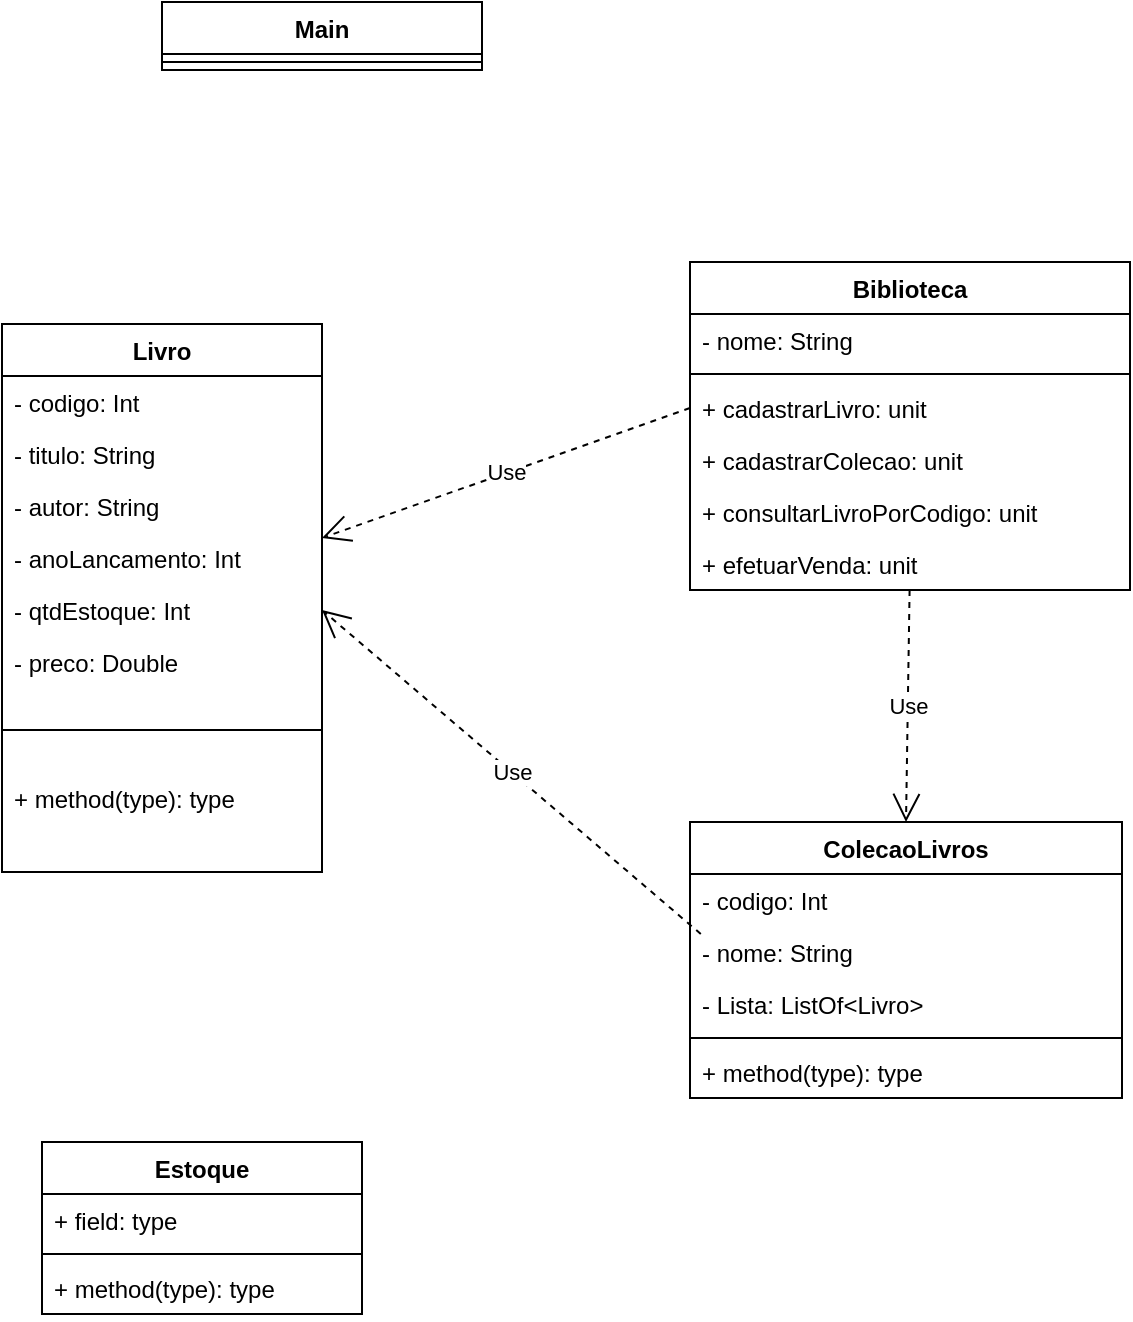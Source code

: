 <mxfile version="13.7.5" type="device"><diagram id="s21Q9LMhCyucz-MOBnfG" name="Page-1"><mxGraphModel dx="1200" dy="587" grid="1" gridSize="10" guides="1" tooltips="1" connect="1" arrows="1" fold="1" page="1" pageScale="1" pageWidth="827" pageHeight="1169" math="0" shadow="0"><root><mxCell id="0"/><mxCell id="1" parent="0"/><mxCell id="m0A5NhJuMgLVIXVfR278-21" value="Use" style="endArrow=open;endSize=12;dashed=1;html=1;entryX=1;entryY=0.115;entryDx=0;entryDy=0;entryPerimeter=0;exitX=0;exitY=0.5;exitDx=0;exitDy=0;" edge="1" parent="1" source="m0A5NhJuMgLVIXVfR278-17" target="m0A5NhJuMgLVIXVfR278-10"><mxGeometry width="160" relative="1" as="geometry"><mxPoint x="500" y="530" as="sourcePoint"/><mxPoint x="490" y="610" as="targetPoint"/></mxGeometry></mxCell><mxCell id="m0A5NhJuMgLVIXVfR278-26" value="Use" style="endArrow=open;endSize=12;dashed=1;html=1;exitX=0.025;exitY=1.154;exitDx=0;exitDy=0;exitPerimeter=0;entryX=1;entryY=0.5;entryDx=0;entryDy=0;" edge="1" parent="1" source="m0A5NhJuMgLVIXVfR278-23" target="m0A5NhJuMgLVIXVfR278-12"><mxGeometry width="160" relative="1" as="geometry"><mxPoint x="560" y="433" as="sourcePoint"/><mxPoint x="400" y="456.99" as="targetPoint"/></mxGeometry></mxCell><mxCell id="m0A5NhJuMgLVIXVfR278-27" value="Use" style="endArrow=open;endSize=12;dashed=1;html=1;entryX=0.5;entryY=0;entryDx=0;entryDy=0;" edge="1" parent="1" source="m0A5NhJuMgLVIXVfR278-20" target="m0A5NhJuMgLVIXVfR278-22"><mxGeometry width="160" relative="1" as="geometry"><mxPoint x="700" y="573" as="sourcePoint"/><mxPoint x="540" y="596.99" as="targetPoint"/></mxGeometry></mxCell><mxCell id="m0A5NhJuMgLVIXVfR278-1" value="Livro" style="swimlane;fontStyle=1;align=center;verticalAlign=top;childLayout=stackLayout;horizontal=1;startSize=26;horizontalStack=0;resizeParent=1;resizeParentMax=0;resizeLast=0;collapsible=1;marginBottom=0;" vertex="1" parent="1"><mxGeometry x="70" y="311" width="160" height="274" as="geometry"/></mxCell><mxCell id="m0A5NhJuMgLVIXVfR278-2" value="- codigo: Int" style="text;strokeColor=none;fillColor=none;align=left;verticalAlign=top;spacingLeft=4;spacingRight=4;overflow=hidden;rotatable=0;points=[[0,0.5],[1,0.5]];portConstraint=eastwest;" vertex="1" parent="m0A5NhJuMgLVIXVfR278-1"><mxGeometry y="26" width="160" height="26" as="geometry"/></mxCell><mxCell id="m0A5NhJuMgLVIXVfR278-8" value="- titulo: String" style="text;strokeColor=none;fillColor=none;align=left;verticalAlign=top;spacingLeft=4;spacingRight=4;overflow=hidden;rotatable=0;points=[[0,0.5],[1,0.5]];portConstraint=eastwest;" vertex="1" parent="m0A5NhJuMgLVIXVfR278-1"><mxGeometry y="52" width="160" height="26" as="geometry"/></mxCell><mxCell id="m0A5NhJuMgLVIXVfR278-9" value="- autor: String" style="text;strokeColor=none;fillColor=none;align=left;verticalAlign=top;spacingLeft=4;spacingRight=4;overflow=hidden;rotatable=0;points=[[0,0.5],[1,0.5]];portConstraint=eastwest;" vertex="1" parent="m0A5NhJuMgLVIXVfR278-1"><mxGeometry y="78" width="160" height="26" as="geometry"/></mxCell><mxCell id="m0A5NhJuMgLVIXVfR278-10" value="- anoLancamento: Int" style="text;strokeColor=none;fillColor=none;align=left;verticalAlign=top;spacingLeft=4;spacingRight=4;overflow=hidden;rotatable=0;points=[[0,0.5],[1,0.5]];portConstraint=eastwest;" vertex="1" parent="m0A5NhJuMgLVIXVfR278-1"><mxGeometry y="104" width="160" height="26" as="geometry"/></mxCell><mxCell id="m0A5NhJuMgLVIXVfR278-12" value="- qtdEstoque: Int" style="text;strokeColor=none;fillColor=none;align=left;verticalAlign=top;spacingLeft=4;spacingRight=4;overflow=hidden;rotatable=0;points=[[0,0.5],[1,0.5]];portConstraint=eastwest;" vertex="1" parent="m0A5NhJuMgLVIXVfR278-1"><mxGeometry y="130" width="160" height="26" as="geometry"/></mxCell><mxCell id="m0A5NhJuMgLVIXVfR278-13" value="- preco: Double" style="text;strokeColor=none;fillColor=none;align=left;verticalAlign=top;spacingLeft=4;spacingRight=4;overflow=hidden;rotatable=0;points=[[0,0.5],[1,0.5]];portConstraint=eastwest;" vertex="1" parent="m0A5NhJuMgLVIXVfR278-1"><mxGeometry y="156" width="160" height="26" as="geometry"/></mxCell><mxCell id="m0A5NhJuMgLVIXVfR278-3" value="" style="line;strokeWidth=1;fillColor=none;align=left;verticalAlign=middle;spacingTop=-1;spacingLeft=3;spacingRight=3;rotatable=0;labelPosition=right;points=[];portConstraint=eastwest;" vertex="1" parent="m0A5NhJuMgLVIXVfR278-1"><mxGeometry y="182" width="160" height="42" as="geometry"/></mxCell><mxCell id="m0A5NhJuMgLVIXVfR278-4" value="+ method(type): type" style="text;strokeColor=none;fillColor=none;align=left;verticalAlign=top;spacingLeft=4;spacingRight=4;overflow=hidden;rotatable=0;points=[[0,0.5],[1,0.5]];portConstraint=eastwest;" vertex="1" parent="m0A5NhJuMgLVIXVfR278-1"><mxGeometry y="224" width="160" height="50" as="geometry"/></mxCell><mxCell id="m0A5NhJuMgLVIXVfR278-14" value="Biblioteca" style="swimlane;fontStyle=1;align=center;verticalAlign=top;childLayout=stackLayout;horizontal=1;startSize=26;horizontalStack=0;resizeParent=1;resizeParentMax=0;resizeLast=0;collapsible=1;marginBottom=0;" vertex="1" parent="1"><mxGeometry x="414" y="280" width="220" height="164" as="geometry"/></mxCell><mxCell id="m0A5NhJuMgLVIXVfR278-15" value="- nome: String" style="text;strokeColor=none;fillColor=none;align=left;verticalAlign=top;spacingLeft=4;spacingRight=4;overflow=hidden;rotatable=0;points=[[0,0.5],[1,0.5]];portConstraint=eastwest;" vertex="1" parent="m0A5NhJuMgLVIXVfR278-14"><mxGeometry y="26" width="220" height="26" as="geometry"/></mxCell><mxCell id="m0A5NhJuMgLVIXVfR278-16" value="" style="line;strokeWidth=1;fillColor=none;align=left;verticalAlign=middle;spacingTop=-1;spacingLeft=3;spacingRight=3;rotatable=0;labelPosition=right;points=[];portConstraint=eastwest;" vertex="1" parent="m0A5NhJuMgLVIXVfR278-14"><mxGeometry y="52" width="220" height="8" as="geometry"/></mxCell><mxCell id="m0A5NhJuMgLVIXVfR278-17" value="+ cadastrarLivro: unit" style="text;strokeColor=none;fillColor=none;align=left;verticalAlign=top;spacingLeft=4;spacingRight=4;overflow=hidden;rotatable=0;points=[[0,0.5],[1,0.5]];portConstraint=eastwest;" vertex="1" parent="m0A5NhJuMgLVIXVfR278-14"><mxGeometry y="60" width="220" height="26" as="geometry"/></mxCell><mxCell id="m0A5NhJuMgLVIXVfR278-18" value="+ cadastrarColecao: unit" style="text;strokeColor=none;fillColor=none;align=left;verticalAlign=top;spacingLeft=4;spacingRight=4;overflow=hidden;rotatable=0;points=[[0,0.5],[1,0.5]];portConstraint=eastwest;" vertex="1" parent="m0A5NhJuMgLVIXVfR278-14"><mxGeometry y="86" width="220" height="26" as="geometry"/></mxCell><mxCell id="m0A5NhJuMgLVIXVfR278-19" value="+ consultarLivroPorCodigo: unit" style="text;strokeColor=none;fillColor=none;align=left;verticalAlign=top;spacingLeft=4;spacingRight=4;overflow=hidden;rotatable=0;points=[[0,0.5],[1,0.5]];portConstraint=eastwest;" vertex="1" parent="m0A5NhJuMgLVIXVfR278-14"><mxGeometry y="112" width="220" height="26" as="geometry"/></mxCell><mxCell id="m0A5NhJuMgLVIXVfR278-20" value="+ efetuarVenda: unit" style="text;strokeColor=none;fillColor=none;align=left;verticalAlign=top;spacingLeft=4;spacingRight=4;overflow=hidden;rotatable=0;points=[[0,0.5],[1,0.5]];portConstraint=eastwest;" vertex="1" parent="m0A5NhJuMgLVIXVfR278-14"><mxGeometry y="138" width="220" height="26" as="geometry"/></mxCell><mxCell id="m0A5NhJuMgLVIXVfR278-22" value="ColecaoLivros" style="swimlane;fontStyle=1;align=center;verticalAlign=top;childLayout=stackLayout;horizontal=1;startSize=26;horizontalStack=0;resizeParent=1;resizeParentMax=0;resizeLast=0;collapsible=1;marginBottom=0;" vertex="1" parent="1"><mxGeometry x="414" y="560" width="216" height="138" as="geometry"/></mxCell><mxCell id="m0A5NhJuMgLVIXVfR278-23" value="- codigo: Int" style="text;strokeColor=none;fillColor=none;align=left;verticalAlign=top;spacingLeft=4;spacingRight=4;overflow=hidden;rotatable=0;points=[[0,0.5],[1,0.5]];portConstraint=eastwest;" vertex="1" parent="m0A5NhJuMgLVIXVfR278-22"><mxGeometry y="26" width="216" height="26" as="geometry"/></mxCell><mxCell id="m0A5NhJuMgLVIXVfR278-28" value="- nome: String" style="text;strokeColor=none;fillColor=none;align=left;verticalAlign=top;spacingLeft=4;spacingRight=4;overflow=hidden;rotatable=0;points=[[0,0.5],[1,0.5]];portConstraint=eastwest;" vertex="1" parent="m0A5NhJuMgLVIXVfR278-22"><mxGeometry y="52" width="216" height="26" as="geometry"/></mxCell><mxCell id="m0A5NhJuMgLVIXVfR278-29" value="- Lista: ListOf&lt;Livro&gt;" style="text;strokeColor=none;fillColor=none;align=left;verticalAlign=top;spacingLeft=4;spacingRight=4;overflow=hidden;rotatable=0;points=[[0,0.5],[1,0.5]];portConstraint=eastwest;" vertex="1" parent="m0A5NhJuMgLVIXVfR278-22"><mxGeometry y="78" width="216" height="26" as="geometry"/></mxCell><mxCell id="m0A5NhJuMgLVIXVfR278-24" value="" style="line;strokeWidth=1;fillColor=none;align=left;verticalAlign=middle;spacingTop=-1;spacingLeft=3;spacingRight=3;rotatable=0;labelPosition=right;points=[];portConstraint=eastwest;" vertex="1" parent="m0A5NhJuMgLVIXVfR278-22"><mxGeometry y="104" width="216" height="8" as="geometry"/></mxCell><mxCell id="m0A5NhJuMgLVIXVfR278-25" value="+ method(type): type" style="text;strokeColor=none;fillColor=none;align=left;verticalAlign=top;spacingLeft=4;spacingRight=4;overflow=hidden;rotatable=0;points=[[0,0.5],[1,0.5]];portConstraint=eastwest;" vertex="1" parent="m0A5NhJuMgLVIXVfR278-22"><mxGeometry y="112" width="216" height="26" as="geometry"/></mxCell><mxCell id="m0A5NhJuMgLVIXVfR278-30" value="Main" style="swimlane;fontStyle=1;align=center;verticalAlign=top;childLayout=stackLayout;horizontal=1;startSize=26;horizontalStack=0;resizeParent=1;resizeParentMax=0;resizeLast=0;collapsible=1;marginBottom=0;" vertex="1" parent="1"><mxGeometry x="150" y="150" width="160" height="34" as="geometry"/></mxCell><mxCell id="m0A5NhJuMgLVIXVfR278-32" value="" style="line;strokeWidth=1;fillColor=none;align=left;verticalAlign=middle;spacingTop=-1;spacingLeft=3;spacingRight=3;rotatable=0;labelPosition=right;points=[];portConstraint=eastwest;" vertex="1" parent="m0A5NhJuMgLVIXVfR278-30"><mxGeometry y="26" width="160" height="8" as="geometry"/></mxCell><mxCell id="m0A5NhJuMgLVIXVfR278-34" value="Estoque" style="swimlane;fontStyle=1;align=center;verticalAlign=top;childLayout=stackLayout;horizontal=1;startSize=26;horizontalStack=0;resizeParent=1;resizeParentMax=0;resizeLast=0;collapsible=1;marginBottom=0;" vertex="1" parent="1"><mxGeometry x="90" y="720" width="160" height="86" as="geometry"/></mxCell><mxCell id="m0A5NhJuMgLVIXVfR278-35" value="+ field: type" style="text;strokeColor=none;fillColor=none;align=left;verticalAlign=top;spacingLeft=4;spacingRight=4;overflow=hidden;rotatable=0;points=[[0,0.5],[1,0.5]];portConstraint=eastwest;" vertex="1" parent="m0A5NhJuMgLVIXVfR278-34"><mxGeometry y="26" width="160" height="26" as="geometry"/></mxCell><mxCell id="m0A5NhJuMgLVIXVfR278-36" value="" style="line;strokeWidth=1;fillColor=none;align=left;verticalAlign=middle;spacingTop=-1;spacingLeft=3;spacingRight=3;rotatable=0;labelPosition=right;points=[];portConstraint=eastwest;" vertex="1" parent="m0A5NhJuMgLVIXVfR278-34"><mxGeometry y="52" width="160" height="8" as="geometry"/></mxCell><mxCell id="m0A5NhJuMgLVIXVfR278-37" value="+ method(type): type" style="text;strokeColor=none;fillColor=none;align=left;verticalAlign=top;spacingLeft=4;spacingRight=4;overflow=hidden;rotatable=0;points=[[0,0.5],[1,0.5]];portConstraint=eastwest;" vertex="1" parent="m0A5NhJuMgLVIXVfR278-34"><mxGeometry y="60" width="160" height="26" as="geometry"/></mxCell></root></mxGraphModel></diagram></mxfile>